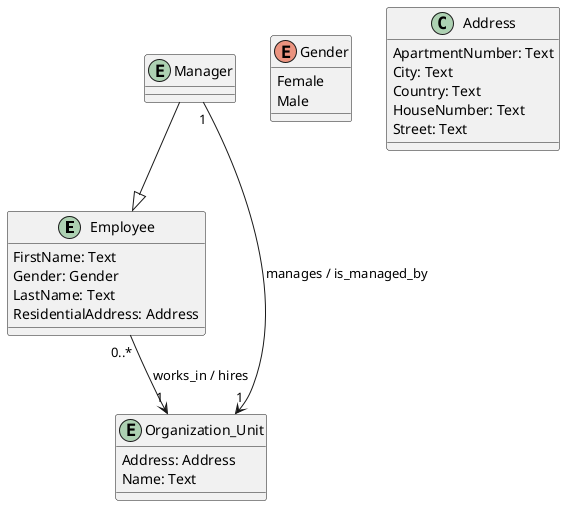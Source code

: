 @startuml

entity "Employee" {
    FirstName: Text
    Gender: Gender
    LastName: Text
    ResidentialAddress: Address
}

entity "Manager" {
}

entity "Organization_Unit" {
    Address: Address
    Name: Text
}

enum "Gender" {
    Female
    Male
}

class "Address" {
    ApartmentNumber: Text
    City: Text
    Country: Text
    HouseNumber: Text
    Street: Text
}

"Employee" "0..*" --> "1" "Organization_Unit" : "works_in / hires" 
"Manager" --|> "Employee" 
"Manager" "1" --> "1" "Organization_Unit" : "manages / is_managed_by" 

@enduml

